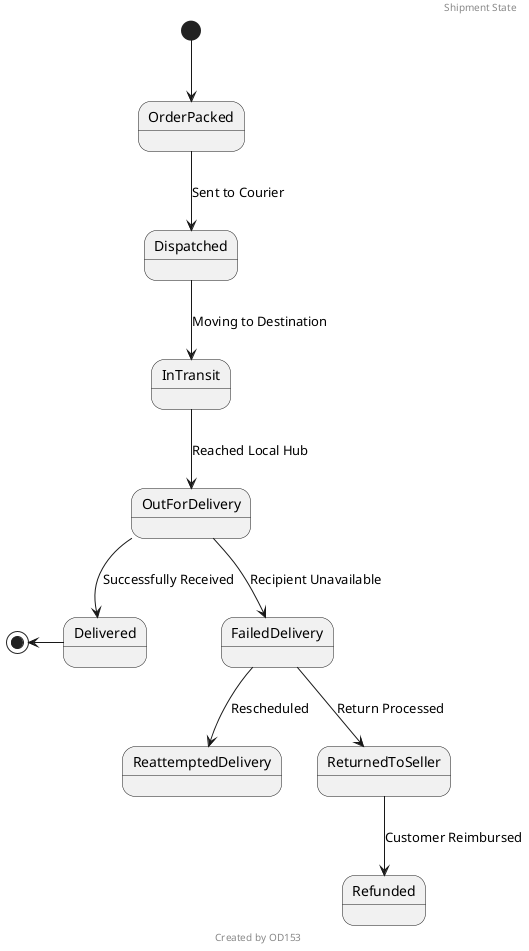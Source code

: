 @startuml
header Shipment State
footer Created by OD153
[*] --> OrderPacked
OrderPacked --> Dispatched : Sent to Courier
Dispatched --> InTransit : Moving to Destination
InTransit --> OutForDelivery : Reached Local Hub
OutForDelivery --> Delivered : Successfully Received
OutForDelivery --> FailedDelivery : Recipient Unavailable
FailedDelivery --> ReattemptedDelivery : Rescheduled
FailedDelivery --> ReturnedToSeller : Return Processed
ReturnedToSeller --> Refunded : Customer Reimbursed
[*] <-- Delivered
@enduml
